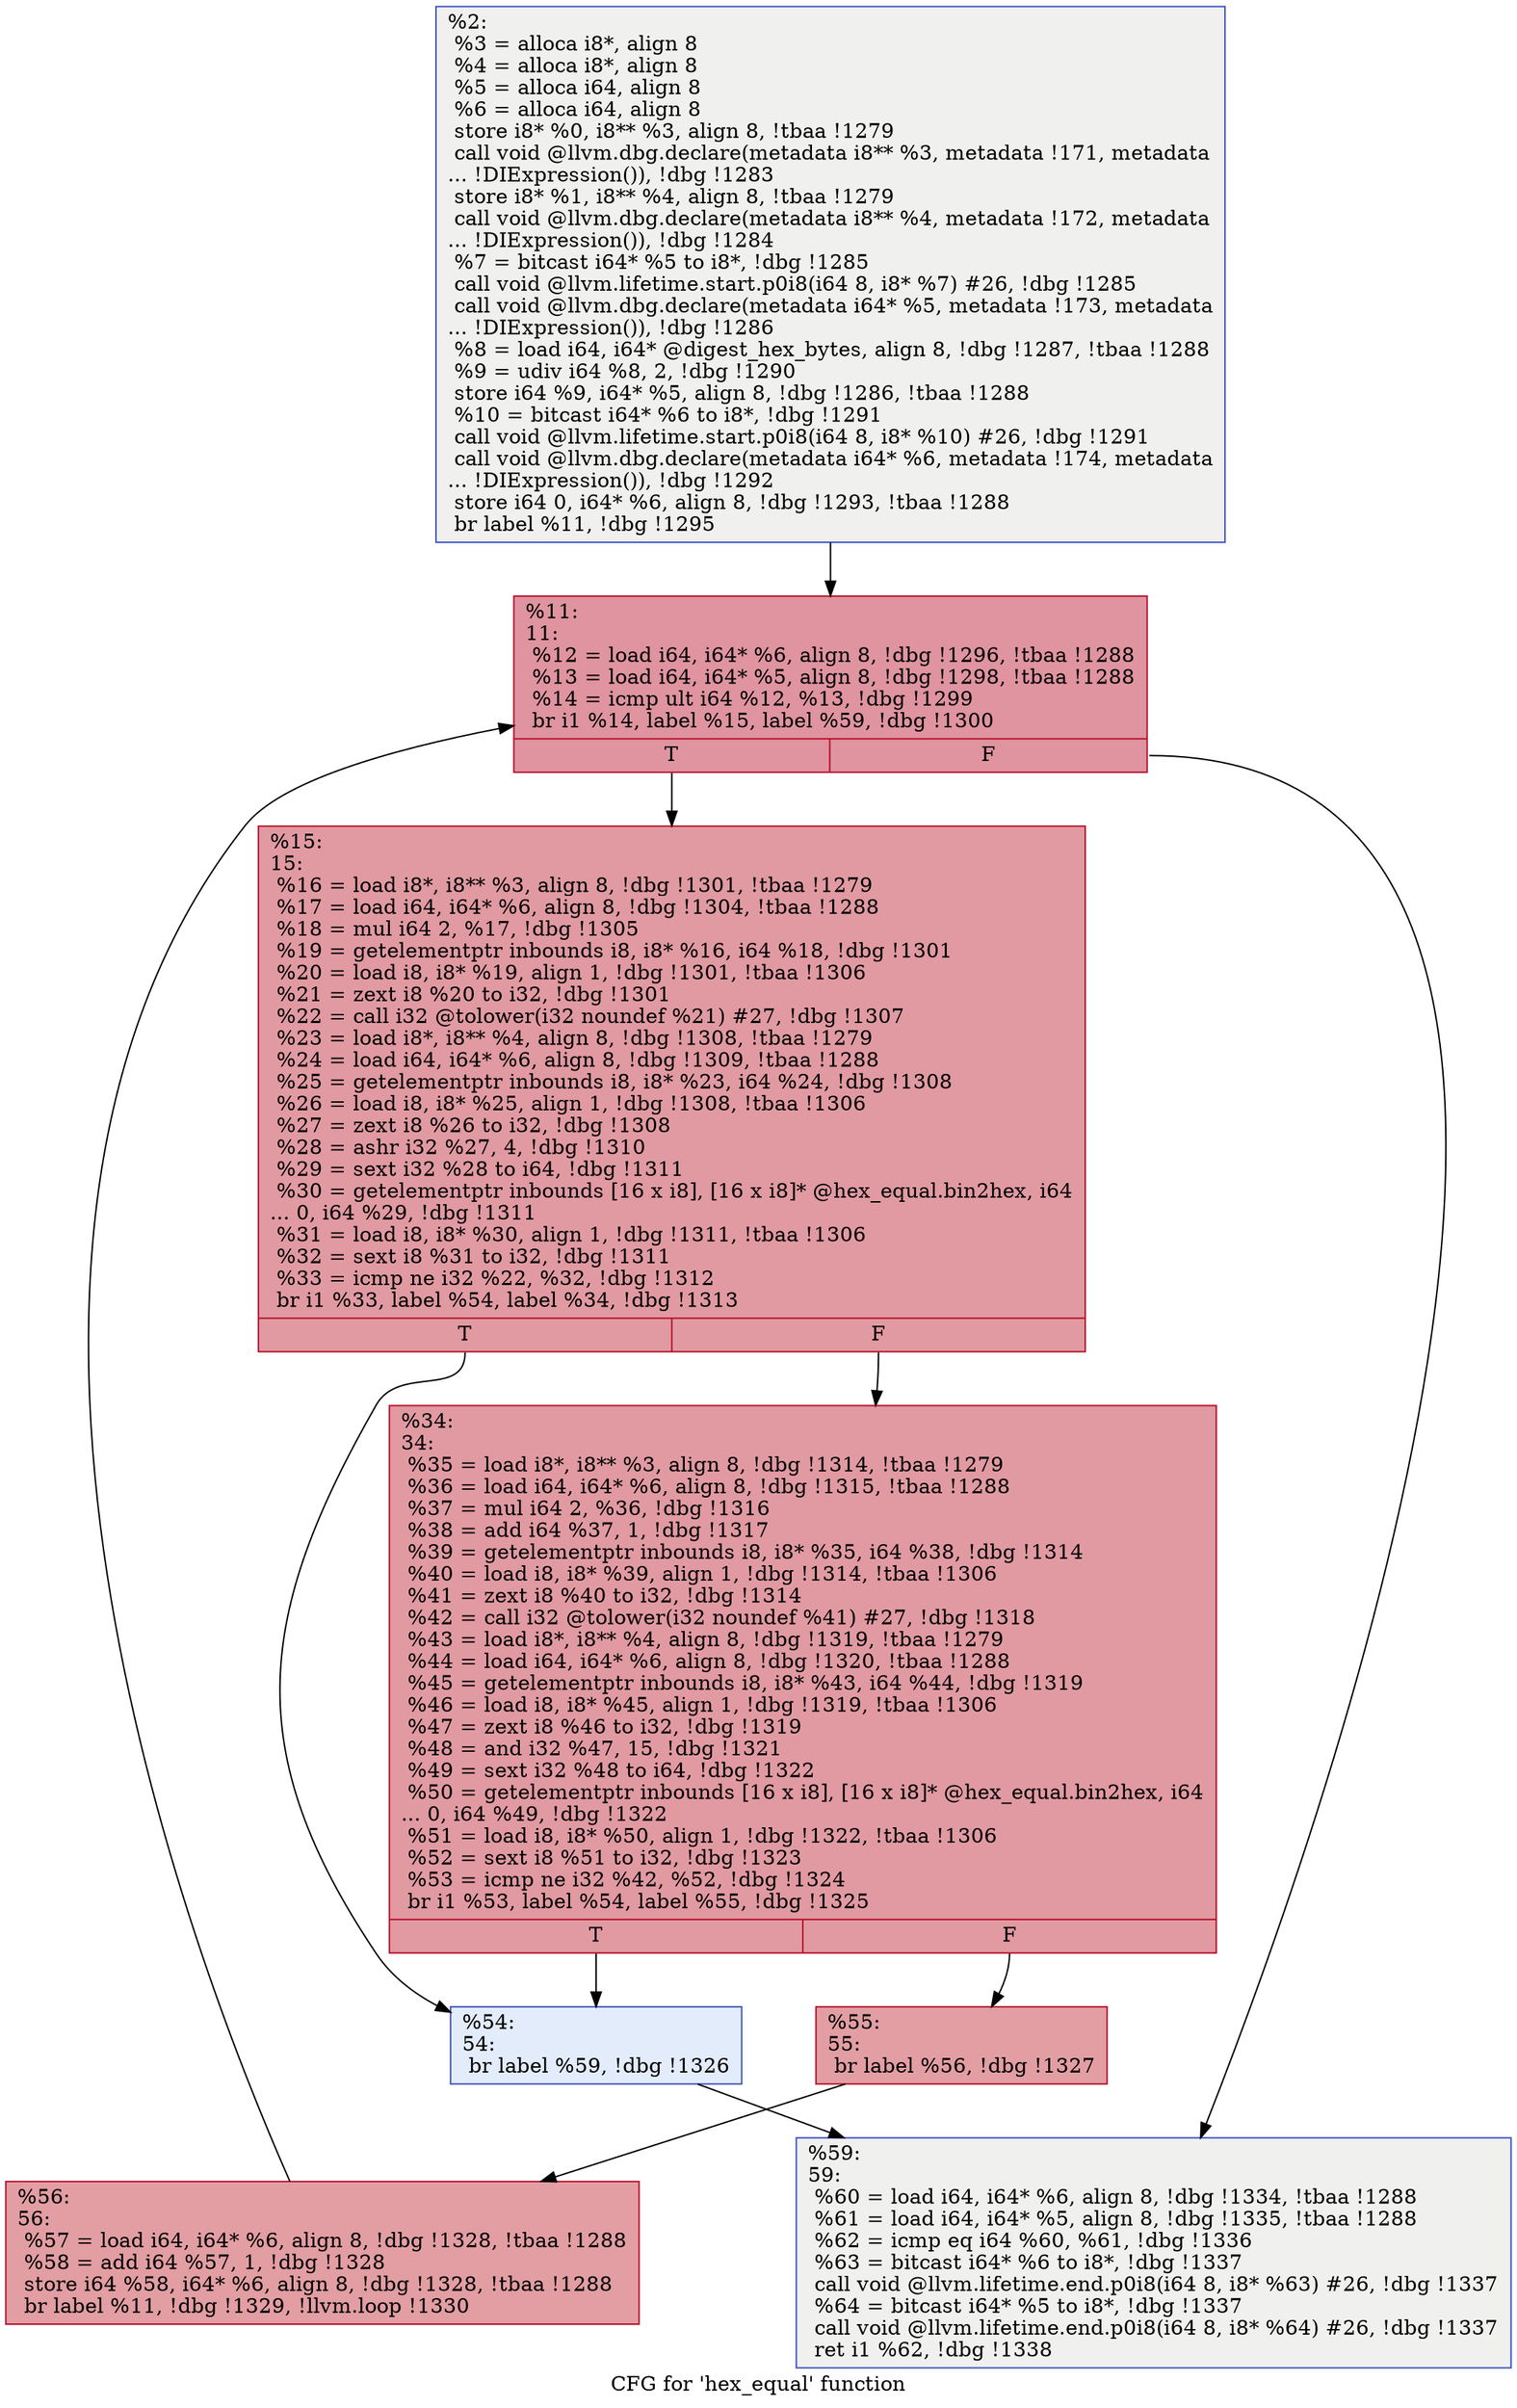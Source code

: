 digraph "CFG for 'hex_equal' function" {
	label="CFG for 'hex_equal' function";

	Node0x1e0d8a0 [shape=record,color="#3d50c3ff", style=filled, fillcolor="#dedcdb70",label="{%2:\l  %3 = alloca i8*, align 8\l  %4 = alloca i8*, align 8\l  %5 = alloca i64, align 8\l  %6 = alloca i64, align 8\l  store i8* %0, i8** %3, align 8, !tbaa !1279\l  call void @llvm.dbg.declare(metadata i8** %3, metadata !171, metadata\l... !DIExpression()), !dbg !1283\l  store i8* %1, i8** %4, align 8, !tbaa !1279\l  call void @llvm.dbg.declare(metadata i8** %4, metadata !172, metadata\l... !DIExpression()), !dbg !1284\l  %7 = bitcast i64* %5 to i8*, !dbg !1285\l  call void @llvm.lifetime.start.p0i8(i64 8, i8* %7) #26, !dbg !1285\l  call void @llvm.dbg.declare(metadata i64* %5, metadata !173, metadata\l... !DIExpression()), !dbg !1286\l  %8 = load i64, i64* @digest_hex_bytes, align 8, !dbg !1287, !tbaa !1288\l  %9 = udiv i64 %8, 2, !dbg !1290\l  store i64 %9, i64* %5, align 8, !dbg !1286, !tbaa !1288\l  %10 = bitcast i64* %6 to i8*, !dbg !1291\l  call void @llvm.lifetime.start.p0i8(i64 8, i8* %10) #26, !dbg !1291\l  call void @llvm.dbg.declare(metadata i64* %6, metadata !174, metadata\l... !DIExpression()), !dbg !1292\l  store i64 0, i64* %6, align 8, !dbg !1293, !tbaa !1288\l  br label %11, !dbg !1295\l}"];
	Node0x1e0d8a0 -> Node0x1e0d8f0;
	Node0x1e0d8f0 [shape=record,color="#b70d28ff", style=filled, fillcolor="#b70d2870",label="{%11:\l11:                                               \l  %12 = load i64, i64* %6, align 8, !dbg !1296, !tbaa !1288\l  %13 = load i64, i64* %5, align 8, !dbg !1298, !tbaa !1288\l  %14 = icmp ult i64 %12, %13, !dbg !1299\l  br i1 %14, label %15, label %59, !dbg !1300\l|{<s0>T|<s1>F}}"];
	Node0x1e0d8f0:s0 -> Node0x1e0d940;
	Node0x1e0d8f0:s1 -> Node0x1e0dad0;
	Node0x1e0d940 [shape=record,color="#b70d28ff", style=filled, fillcolor="#bb1b2c70",label="{%15:\l15:                                               \l  %16 = load i8*, i8** %3, align 8, !dbg !1301, !tbaa !1279\l  %17 = load i64, i64* %6, align 8, !dbg !1304, !tbaa !1288\l  %18 = mul i64 2, %17, !dbg !1305\l  %19 = getelementptr inbounds i8, i8* %16, i64 %18, !dbg !1301\l  %20 = load i8, i8* %19, align 1, !dbg !1301, !tbaa !1306\l  %21 = zext i8 %20 to i32, !dbg !1301\l  %22 = call i32 @tolower(i32 noundef %21) #27, !dbg !1307\l  %23 = load i8*, i8** %4, align 8, !dbg !1308, !tbaa !1279\l  %24 = load i64, i64* %6, align 8, !dbg !1309, !tbaa !1288\l  %25 = getelementptr inbounds i8, i8* %23, i64 %24, !dbg !1308\l  %26 = load i8, i8* %25, align 1, !dbg !1308, !tbaa !1306\l  %27 = zext i8 %26 to i32, !dbg !1308\l  %28 = ashr i32 %27, 4, !dbg !1310\l  %29 = sext i32 %28 to i64, !dbg !1311\l  %30 = getelementptr inbounds [16 x i8], [16 x i8]* @hex_equal.bin2hex, i64\l... 0, i64 %29, !dbg !1311\l  %31 = load i8, i8* %30, align 1, !dbg !1311, !tbaa !1306\l  %32 = sext i8 %31 to i32, !dbg !1311\l  %33 = icmp ne i32 %22, %32, !dbg !1312\l  br i1 %33, label %54, label %34, !dbg !1313\l|{<s0>T|<s1>F}}"];
	Node0x1e0d940:s0 -> Node0x1e0d9e0;
	Node0x1e0d940:s1 -> Node0x1e0d990;
	Node0x1e0d990 [shape=record,color="#b70d28ff", style=filled, fillcolor="#bb1b2c70",label="{%34:\l34:                                               \l  %35 = load i8*, i8** %3, align 8, !dbg !1314, !tbaa !1279\l  %36 = load i64, i64* %6, align 8, !dbg !1315, !tbaa !1288\l  %37 = mul i64 2, %36, !dbg !1316\l  %38 = add i64 %37, 1, !dbg !1317\l  %39 = getelementptr inbounds i8, i8* %35, i64 %38, !dbg !1314\l  %40 = load i8, i8* %39, align 1, !dbg !1314, !tbaa !1306\l  %41 = zext i8 %40 to i32, !dbg !1314\l  %42 = call i32 @tolower(i32 noundef %41) #27, !dbg !1318\l  %43 = load i8*, i8** %4, align 8, !dbg !1319, !tbaa !1279\l  %44 = load i64, i64* %6, align 8, !dbg !1320, !tbaa !1288\l  %45 = getelementptr inbounds i8, i8* %43, i64 %44, !dbg !1319\l  %46 = load i8, i8* %45, align 1, !dbg !1319, !tbaa !1306\l  %47 = zext i8 %46 to i32, !dbg !1319\l  %48 = and i32 %47, 15, !dbg !1321\l  %49 = sext i32 %48 to i64, !dbg !1322\l  %50 = getelementptr inbounds [16 x i8], [16 x i8]* @hex_equal.bin2hex, i64\l... 0, i64 %49, !dbg !1322\l  %51 = load i8, i8* %50, align 1, !dbg !1322, !tbaa !1306\l  %52 = sext i8 %51 to i32, !dbg !1323\l  %53 = icmp ne i32 %42, %52, !dbg !1324\l  br i1 %53, label %54, label %55, !dbg !1325\l|{<s0>T|<s1>F}}"];
	Node0x1e0d990:s0 -> Node0x1e0d9e0;
	Node0x1e0d990:s1 -> Node0x1e0da30;
	Node0x1e0d9e0 [shape=record,color="#3d50c3ff", style=filled, fillcolor="#bfd3f670",label="{%54:\l54:                                               \l  br label %59, !dbg !1326\l}"];
	Node0x1e0d9e0 -> Node0x1e0dad0;
	Node0x1e0da30 [shape=record,color="#b70d28ff", style=filled, fillcolor="#be242e70",label="{%55:\l55:                                               \l  br label %56, !dbg !1327\l}"];
	Node0x1e0da30 -> Node0x1e0da80;
	Node0x1e0da80 [shape=record,color="#b70d28ff", style=filled, fillcolor="#be242e70",label="{%56:\l56:                                               \l  %57 = load i64, i64* %6, align 8, !dbg !1328, !tbaa !1288\l  %58 = add i64 %57, 1, !dbg !1328\l  store i64 %58, i64* %6, align 8, !dbg !1328, !tbaa !1288\l  br label %11, !dbg !1329, !llvm.loop !1330\l}"];
	Node0x1e0da80 -> Node0x1e0d8f0;
	Node0x1e0dad0 [shape=record,color="#3d50c3ff", style=filled, fillcolor="#dedcdb70",label="{%59:\l59:                                               \l  %60 = load i64, i64* %6, align 8, !dbg !1334, !tbaa !1288\l  %61 = load i64, i64* %5, align 8, !dbg !1335, !tbaa !1288\l  %62 = icmp eq i64 %60, %61, !dbg !1336\l  %63 = bitcast i64* %6 to i8*, !dbg !1337\l  call void @llvm.lifetime.end.p0i8(i64 8, i8* %63) #26, !dbg !1337\l  %64 = bitcast i64* %5 to i8*, !dbg !1337\l  call void @llvm.lifetime.end.p0i8(i64 8, i8* %64) #26, !dbg !1337\l  ret i1 %62, !dbg !1338\l}"];
}
